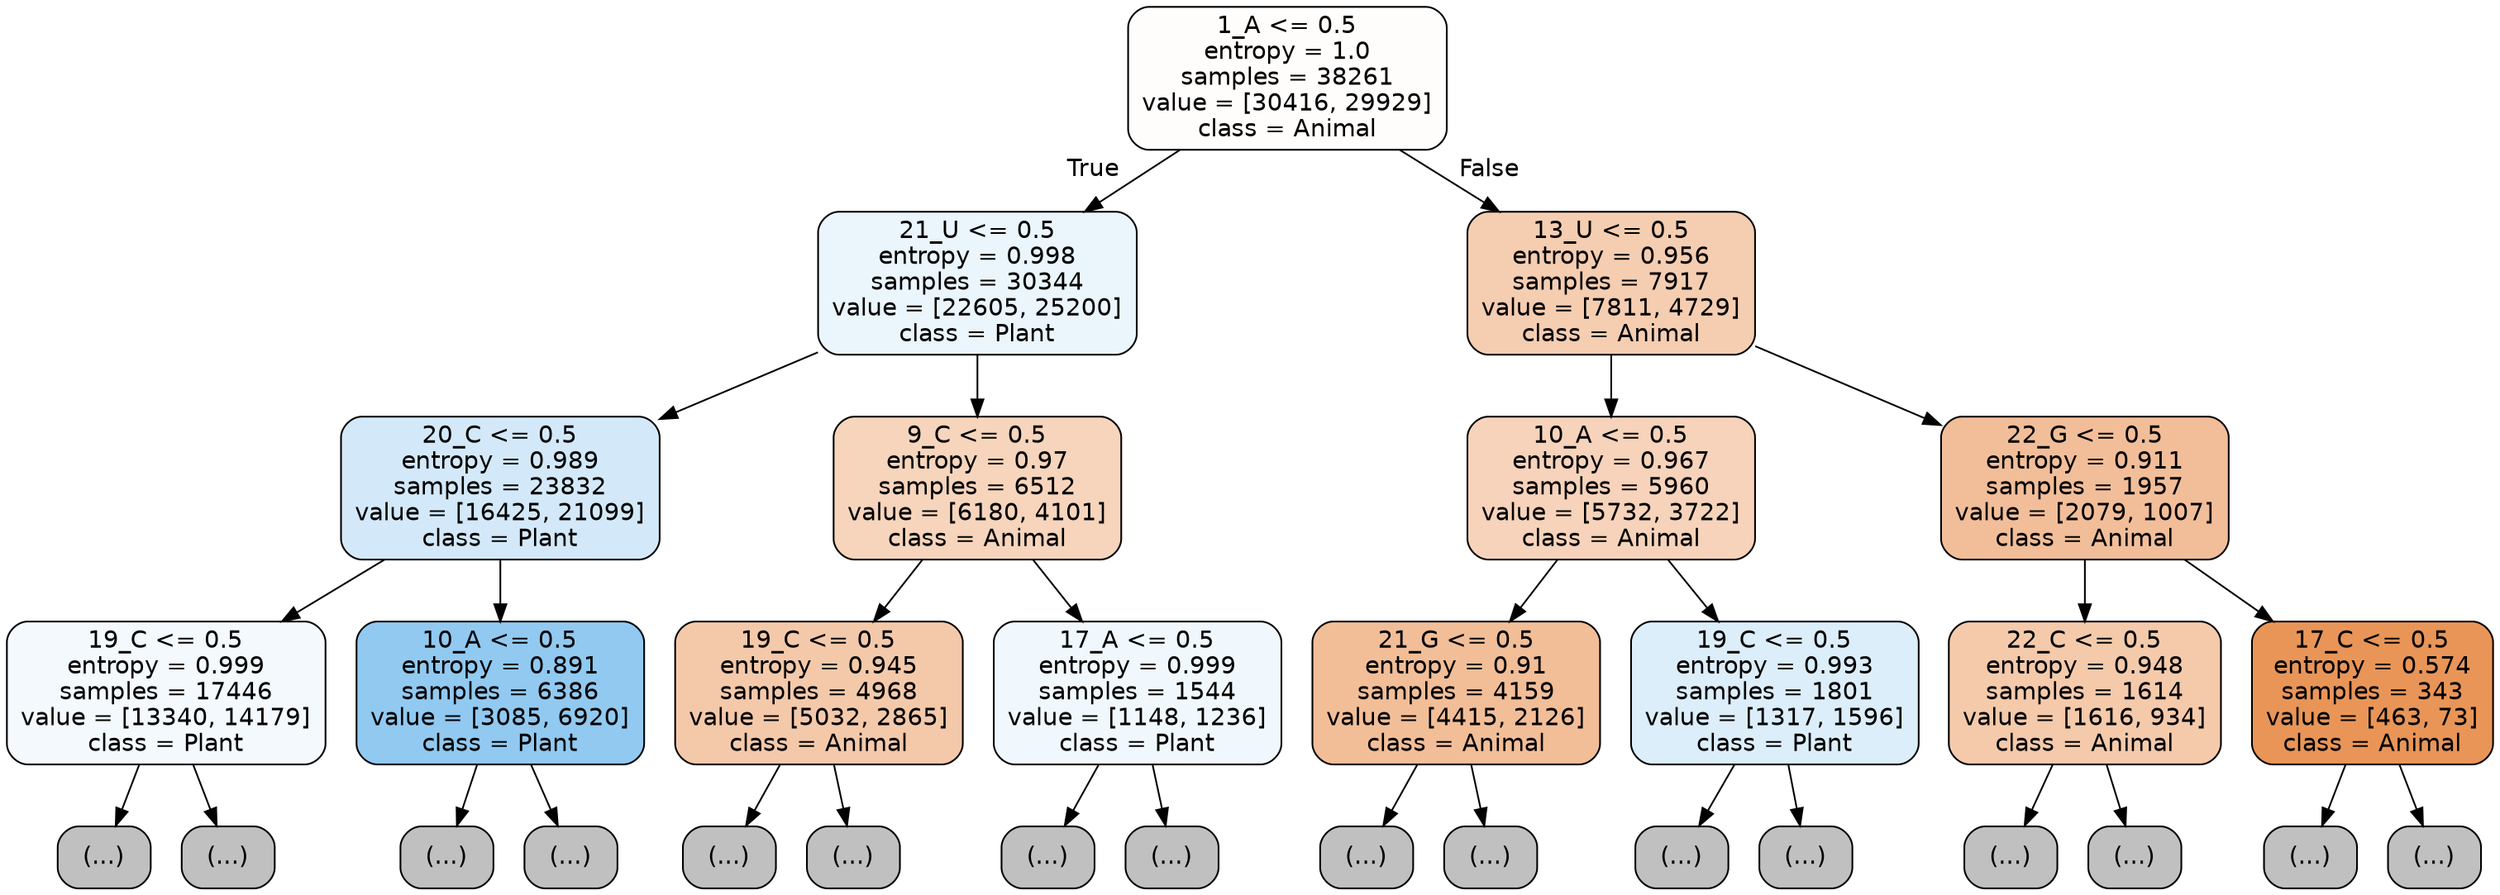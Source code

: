 digraph Tree {
node [shape=box, style="filled, rounded", color="black", fontname="helvetica"] ;
edge [fontname="helvetica"] ;
0 [label="1_A <= 0.5\nentropy = 1.0\nsamples = 38261\nvalue = [30416, 29929]\nclass = Animal", fillcolor="#fffdfc"] ;
1 [label="21_U <= 0.5\nentropy = 0.998\nsamples = 30344\nvalue = [22605, 25200]\nclass = Plant", fillcolor="#ebf5fc"] ;
0 -> 1 [labeldistance=2.5, labelangle=45, headlabel="True"] ;
2 [label="20_C <= 0.5\nentropy = 0.989\nsamples = 23832\nvalue = [16425, 21099]\nclass = Plant", fillcolor="#d3e9f9"] ;
1 -> 2 ;
3 [label="19_C <= 0.5\nentropy = 0.999\nsamples = 17446\nvalue = [13340, 14179]\nclass = Plant", fillcolor="#f3f9fd"] ;
2 -> 3 ;
4 [label="(...)", fillcolor="#C0C0C0"] ;
3 -> 4 ;
5783 [label="(...)", fillcolor="#C0C0C0"] ;
3 -> 5783 ;
7962 [label="10_A <= 0.5\nentropy = 0.891\nsamples = 6386\nvalue = [3085, 6920]\nclass = Plant", fillcolor="#91c9f1"] ;
2 -> 7962 ;
7963 [label="(...)", fillcolor="#C0C0C0"] ;
7962 -> 7963 ;
9824 [label="(...)", fillcolor="#C0C0C0"] ;
7962 -> 9824 ;
10351 [label="9_C <= 0.5\nentropy = 0.97\nsamples = 6512\nvalue = [6180, 4101]\nclass = Animal", fillcolor="#f6d5bc"] ;
1 -> 10351 ;
10352 [label="19_C <= 0.5\nentropy = 0.945\nsamples = 4968\nvalue = [5032, 2865]\nclass = Animal", fillcolor="#f4c9aa"] ;
10351 -> 10352 ;
10353 [label="(...)", fillcolor="#C0C0C0"] ;
10352 -> 10353 ;
12020 [label="(...)", fillcolor="#C0C0C0"] ;
10352 -> 12020 ;
12593 [label="17_A <= 0.5\nentropy = 0.999\nsamples = 1544\nvalue = [1148, 1236]\nclass = Plant", fillcolor="#f1f8fd"] ;
10351 -> 12593 ;
12594 [label="(...)", fillcolor="#C0C0C0"] ;
12593 -> 12594 ;
13039 [label="(...)", fillcolor="#C0C0C0"] ;
12593 -> 13039 ;
13180 [label="13_U <= 0.5\nentropy = 0.956\nsamples = 7917\nvalue = [7811, 4729]\nclass = Animal", fillcolor="#f5cdb1"] ;
0 -> 13180 [labeldistance=2.5, labelangle=-45, headlabel="False"] ;
13181 [label="10_A <= 0.5\nentropy = 0.967\nsamples = 5960\nvalue = [5732, 3722]\nclass = Animal", fillcolor="#f6d3ba"] ;
13180 -> 13181 ;
13182 [label="21_G <= 0.5\nentropy = 0.91\nsamples = 4159\nvalue = [4415, 2126]\nclass = Animal", fillcolor="#f2be98"] ;
13181 -> 13182 ;
13183 [label="(...)", fillcolor="#C0C0C0"] ;
13182 -> 13183 ;
14976 [label="(...)", fillcolor="#C0C0C0"] ;
13182 -> 14976 ;
15525 [label="19_C <= 0.5\nentropy = 0.993\nsamples = 1801\nvalue = [1317, 1596]\nclass = Plant", fillcolor="#dceefa"] ;
13181 -> 15525 ;
15526 [label="(...)", fillcolor="#C0C0C0"] ;
15525 -> 15526 ;
16121 [label="(...)", fillcolor="#C0C0C0"] ;
15525 -> 16121 ;
16262 [label="22_G <= 0.5\nentropy = 0.911\nsamples = 1957\nvalue = [2079, 1007]\nclass = Animal", fillcolor="#f2be99"] ;
13180 -> 16262 ;
16263 [label="22_C <= 0.5\nentropy = 0.948\nsamples = 1614\nvalue = [1616, 934]\nclass = Animal", fillcolor="#f4caab"] ;
16262 -> 16263 ;
16264 [label="(...)", fillcolor="#C0C0C0"] ;
16263 -> 16264 ;
17079 [label="(...)", fillcolor="#C0C0C0"] ;
16263 -> 17079 ;
17196 [label="17_C <= 0.5\nentropy = 0.574\nsamples = 343\nvalue = [463, 73]\nclass = Animal", fillcolor="#e99558"] ;
16262 -> 17196 ;
17197 [label="(...)", fillcolor="#C0C0C0"] ;
17196 -> 17197 ;
17276 [label="(...)", fillcolor="#C0C0C0"] ;
17196 -> 17276 ;
}